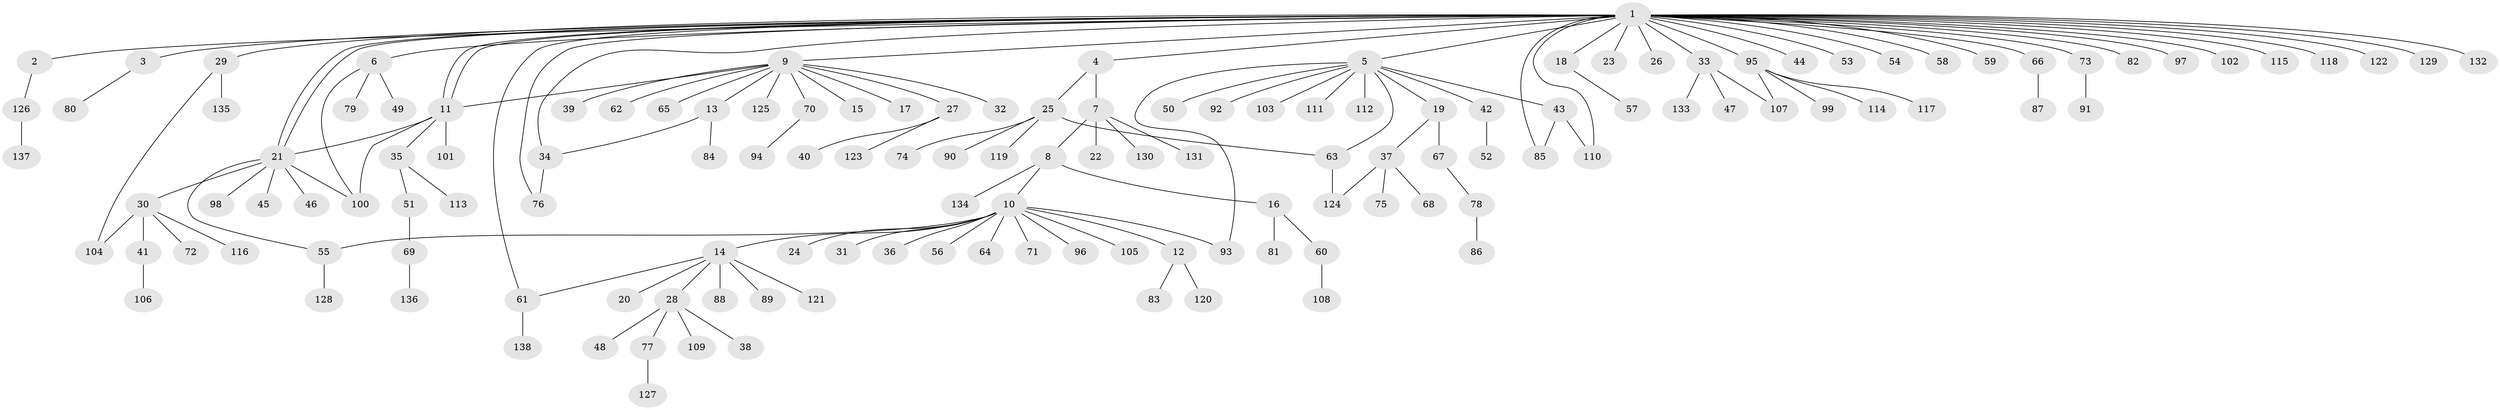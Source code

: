 // coarse degree distribution, {32: 0.010309278350515464, 2: 0.18556701030927836, 1: 0.6288659793814433, 3: 0.061855670103092786, 10: 0.010309278350515464, 11: 0.010309278350515464, 12: 0.010309278350515464, 5: 0.010309278350515464, 6: 0.020618556701030927, 4: 0.041237113402061855, 7: 0.010309278350515464}
// Generated by graph-tools (version 1.1) at 2025/50/03/04/25 22:50:45]
// undirected, 138 vertices, 154 edges
graph export_dot {
  node [color=gray90,style=filled];
  1;
  2;
  3;
  4;
  5;
  6;
  7;
  8;
  9;
  10;
  11;
  12;
  13;
  14;
  15;
  16;
  17;
  18;
  19;
  20;
  21;
  22;
  23;
  24;
  25;
  26;
  27;
  28;
  29;
  30;
  31;
  32;
  33;
  34;
  35;
  36;
  37;
  38;
  39;
  40;
  41;
  42;
  43;
  44;
  45;
  46;
  47;
  48;
  49;
  50;
  51;
  52;
  53;
  54;
  55;
  56;
  57;
  58;
  59;
  60;
  61;
  62;
  63;
  64;
  65;
  66;
  67;
  68;
  69;
  70;
  71;
  72;
  73;
  74;
  75;
  76;
  77;
  78;
  79;
  80;
  81;
  82;
  83;
  84;
  85;
  86;
  87;
  88;
  89;
  90;
  91;
  92;
  93;
  94;
  95;
  96;
  97;
  98;
  99;
  100;
  101;
  102;
  103;
  104;
  105;
  106;
  107;
  108;
  109;
  110;
  111;
  112;
  113;
  114;
  115;
  116;
  117;
  118;
  119;
  120;
  121;
  122;
  123;
  124;
  125;
  126;
  127;
  128;
  129;
  130;
  131;
  132;
  133;
  134;
  135;
  136;
  137;
  138;
  1 -- 2;
  1 -- 3;
  1 -- 4;
  1 -- 5;
  1 -- 6;
  1 -- 9;
  1 -- 11;
  1 -- 11;
  1 -- 18;
  1 -- 21;
  1 -- 21;
  1 -- 23;
  1 -- 26;
  1 -- 29;
  1 -- 33;
  1 -- 34;
  1 -- 44;
  1 -- 53;
  1 -- 54;
  1 -- 58;
  1 -- 59;
  1 -- 61;
  1 -- 66;
  1 -- 73;
  1 -- 76;
  1 -- 82;
  1 -- 85;
  1 -- 95;
  1 -- 97;
  1 -- 102;
  1 -- 110;
  1 -- 115;
  1 -- 118;
  1 -- 122;
  1 -- 129;
  1 -- 132;
  2 -- 126;
  3 -- 80;
  4 -- 7;
  4 -- 25;
  5 -- 19;
  5 -- 42;
  5 -- 43;
  5 -- 50;
  5 -- 63;
  5 -- 92;
  5 -- 93;
  5 -- 103;
  5 -- 111;
  5 -- 112;
  6 -- 49;
  6 -- 79;
  6 -- 100;
  7 -- 8;
  7 -- 22;
  7 -- 130;
  7 -- 131;
  8 -- 10;
  8 -- 16;
  8 -- 134;
  9 -- 11;
  9 -- 13;
  9 -- 15;
  9 -- 17;
  9 -- 27;
  9 -- 32;
  9 -- 39;
  9 -- 62;
  9 -- 65;
  9 -- 70;
  9 -- 125;
  10 -- 12;
  10 -- 14;
  10 -- 24;
  10 -- 31;
  10 -- 36;
  10 -- 55;
  10 -- 56;
  10 -- 64;
  10 -- 71;
  10 -- 93;
  10 -- 96;
  10 -- 105;
  11 -- 21;
  11 -- 35;
  11 -- 100;
  11 -- 101;
  12 -- 83;
  12 -- 120;
  13 -- 34;
  13 -- 84;
  14 -- 20;
  14 -- 28;
  14 -- 61;
  14 -- 88;
  14 -- 89;
  14 -- 121;
  16 -- 60;
  16 -- 81;
  18 -- 57;
  19 -- 37;
  19 -- 67;
  21 -- 30;
  21 -- 45;
  21 -- 46;
  21 -- 55;
  21 -- 98;
  21 -- 100;
  25 -- 63;
  25 -- 74;
  25 -- 90;
  25 -- 119;
  27 -- 40;
  27 -- 123;
  28 -- 38;
  28 -- 48;
  28 -- 77;
  28 -- 109;
  29 -- 104;
  29 -- 135;
  30 -- 41;
  30 -- 72;
  30 -- 104;
  30 -- 116;
  33 -- 47;
  33 -- 107;
  33 -- 133;
  34 -- 76;
  35 -- 51;
  35 -- 113;
  37 -- 68;
  37 -- 75;
  37 -- 124;
  41 -- 106;
  42 -- 52;
  43 -- 85;
  43 -- 110;
  51 -- 69;
  55 -- 128;
  60 -- 108;
  61 -- 138;
  63 -- 124;
  66 -- 87;
  67 -- 78;
  69 -- 136;
  70 -- 94;
  73 -- 91;
  77 -- 127;
  78 -- 86;
  95 -- 99;
  95 -- 107;
  95 -- 114;
  95 -- 117;
  126 -- 137;
}
